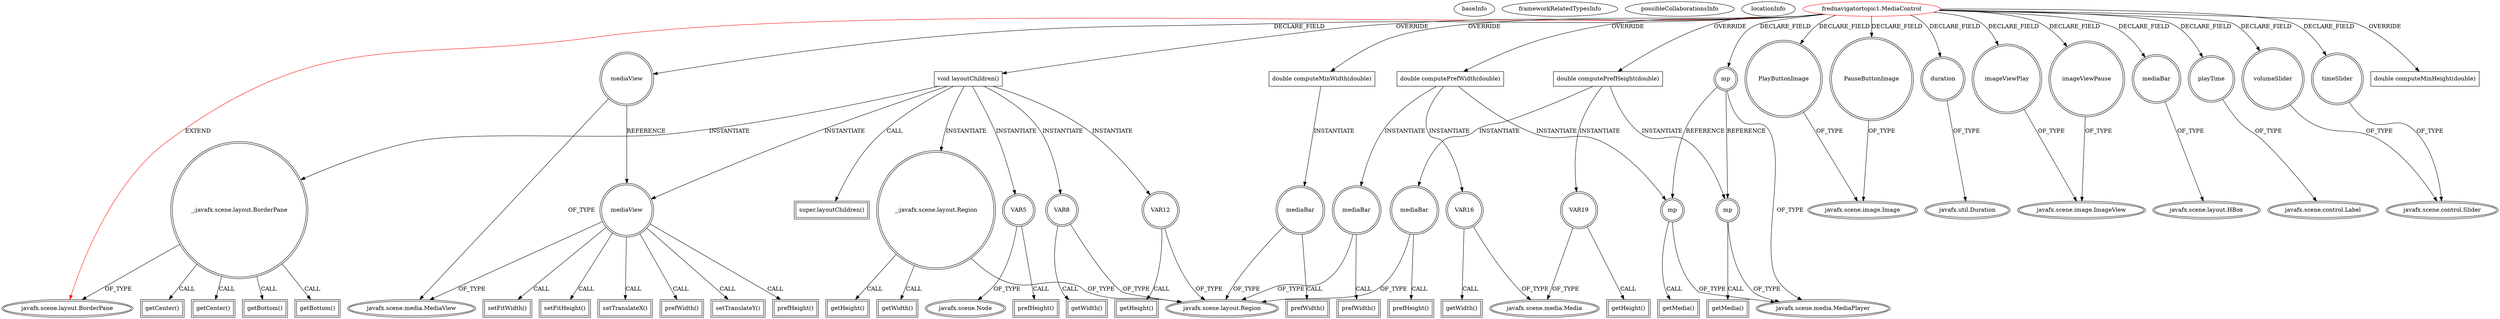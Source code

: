 digraph {
baseInfo[graphId=3232,category="extension_graph",isAnonymous=false,possibleRelation=false]
frameworkRelatedTypesInfo[0="javafx.scene.layout.BorderPane"]
possibleCollaborationsInfo[]
locationInfo[projectName="jackpaparian-FRED_Navigator_Classroom",filePath="/jackpaparian-FRED_Navigator_Classroom/FRED_Navigator_Classroom-master/JavaFX Code/FREDNavigatorTopic1/src/frednavigatortopic1/MediaControl.java",contextSignature="MediaControl",graphId="3232"]
0[label="frednavigatortopic1.MediaControl",vertexType="ROOT_CLIENT_CLASS_DECLARATION",isFrameworkType=false,color=red]
1[label="javafx.scene.layout.BorderPane",vertexType="FRAMEWORK_CLASS_TYPE",isFrameworkType=true,peripheries=2]
2[label="PauseButtonImage",vertexType="FIELD_DECLARATION",isFrameworkType=true,peripheries=2,shape=circle]
3[label="javafx.scene.image.Image",vertexType="FRAMEWORK_CLASS_TYPE",isFrameworkType=true,peripheries=2]
4[label="PlayButtonImage",vertexType="FIELD_DECLARATION",isFrameworkType=true,peripheries=2,shape=circle]
6[label="duration",vertexType="FIELD_DECLARATION",isFrameworkType=true,peripheries=2,shape=circle]
7[label="javafx.util.Duration",vertexType="FRAMEWORK_CLASS_TYPE",isFrameworkType=true,peripheries=2]
8[label="imageViewPause",vertexType="FIELD_DECLARATION",isFrameworkType=true,peripheries=2,shape=circle]
9[label="javafx.scene.image.ImageView",vertexType="FRAMEWORK_CLASS_TYPE",isFrameworkType=true,peripheries=2]
10[label="imageViewPlay",vertexType="FIELD_DECLARATION",isFrameworkType=true,peripheries=2,shape=circle]
12[label="mediaBar",vertexType="FIELD_DECLARATION",isFrameworkType=true,peripheries=2,shape=circle]
13[label="javafx.scene.layout.HBox",vertexType="FRAMEWORK_CLASS_TYPE",isFrameworkType=true,peripheries=2]
14[label="mediaView",vertexType="FIELD_DECLARATION",isFrameworkType=true,peripheries=2,shape=circle]
15[label="javafx.scene.media.MediaView",vertexType="FRAMEWORK_CLASS_TYPE",isFrameworkType=true,peripheries=2]
16[label="mp",vertexType="FIELD_DECLARATION",isFrameworkType=true,peripheries=2,shape=circle]
17[label="javafx.scene.media.MediaPlayer",vertexType="FRAMEWORK_CLASS_TYPE",isFrameworkType=true,peripheries=2]
18[label="playTime",vertexType="FIELD_DECLARATION",isFrameworkType=true,peripheries=2,shape=circle]
19[label="javafx.scene.control.Label",vertexType="FRAMEWORK_CLASS_TYPE",isFrameworkType=true,peripheries=2]
20[label="timeSlider",vertexType="FIELD_DECLARATION",isFrameworkType=true,peripheries=2,shape=circle]
21[label="javafx.scene.control.Slider",vertexType="FRAMEWORK_CLASS_TYPE",isFrameworkType=true,peripheries=2]
22[label="volumeSlider",vertexType="FIELD_DECLARATION",isFrameworkType=true,peripheries=2,shape=circle]
24[label="void layoutChildren()",vertexType="OVERRIDING_METHOD_DECLARATION",isFrameworkType=false,shape=box]
25[label="_:javafx.scene.layout.BorderPane",vertexType="VARIABLE_EXPRESION",isFrameworkType=true,peripheries=2,shape=circle]
26[label="getBottom()",vertexType="INSIDE_CALL",isFrameworkType=true,peripheries=2,shape=box]
28[label="mediaView",vertexType="VARIABLE_EXPRESION",isFrameworkType=true,peripheries=2,shape=circle]
29[label="setFitWidth()",vertexType="INSIDE_CALL",isFrameworkType=true,peripheries=2,shape=box]
31[label="_:javafx.scene.layout.Region",vertexType="VARIABLE_EXPRESION",isFrameworkType=true,peripheries=2,shape=circle]
33[label="javafx.scene.layout.Region",vertexType="FRAMEWORK_CLASS_TYPE",isFrameworkType=true,peripheries=2]
32[label="getWidth()",vertexType="INSIDE_CALL",isFrameworkType=true,peripheries=2,shape=box]
35[label="setFitHeight()",vertexType="INSIDE_CALL",isFrameworkType=true,peripheries=2,shape=box]
37[label="getHeight()",vertexType="INSIDE_CALL",isFrameworkType=true,peripheries=2,shape=box]
38[label="VAR5",vertexType="VARIABLE_EXPRESION",isFrameworkType=true,peripheries=2,shape=circle]
40[label="javafx.scene.Node",vertexType="FRAMEWORK_CLASS_TYPE",isFrameworkType=true,peripheries=2]
39[label="prefHeight()",vertexType="INSIDE_CALL",isFrameworkType=true,peripheries=2,shape=box]
42[label="getBottom()",vertexType="INSIDE_CALL",isFrameworkType=true,peripheries=2,shape=box]
43[label="super.layoutChildren()",vertexType="SUPER_CALL",isFrameworkType=true,peripheries=2,shape=box]
45[label="setTranslateX()",vertexType="INSIDE_CALL",isFrameworkType=true,peripheries=2,shape=box]
46[label="VAR8",vertexType="VARIABLE_EXPRESION",isFrameworkType=true,peripheries=2,shape=circle]
47[label="getWidth()",vertexType="INSIDE_CALL",isFrameworkType=true,peripheries=2,shape=box]
50[label="getCenter()",vertexType="INSIDE_CALL",isFrameworkType=true,peripheries=2,shape=box]
52[label="prefWidth()",vertexType="INSIDE_CALL",isFrameworkType=true,peripheries=2,shape=box]
54[label="setTranslateY()",vertexType="INSIDE_CALL",isFrameworkType=true,peripheries=2,shape=box]
55[label="VAR12",vertexType="VARIABLE_EXPRESION",isFrameworkType=true,peripheries=2,shape=circle]
56[label="getHeight()",vertexType="INSIDE_CALL",isFrameworkType=true,peripheries=2,shape=box]
59[label="getCenter()",vertexType="INSIDE_CALL",isFrameworkType=true,peripheries=2,shape=box]
61[label="prefHeight()",vertexType="INSIDE_CALL",isFrameworkType=true,peripheries=2,shape=box]
62[label="double computeMinWidth(double)",vertexType="OVERRIDING_METHOD_DECLARATION",isFrameworkType=false,shape=box]
63[label="mediaBar",vertexType="VARIABLE_EXPRESION",isFrameworkType=true,peripheries=2,shape=circle]
64[label="prefWidth()",vertexType="INSIDE_CALL",isFrameworkType=true,peripheries=2,shape=box]
66[label="double computeMinHeight(double)",vertexType="OVERRIDING_METHOD_DECLARATION",isFrameworkType=false,shape=box]
67[label="double computePrefWidth(double)",vertexType="OVERRIDING_METHOD_DECLARATION",isFrameworkType=false,shape=box]
68[label="VAR16",vertexType="VARIABLE_EXPRESION",isFrameworkType=true,peripheries=2,shape=circle]
70[label="javafx.scene.media.Media",vertexType="FRAMEWORK_CLASS_TYPE",isFrameworkType=true,peripheries=2]
69[label="getWidth()",vertexType="INSIDE_CALL",isFrameworkType=true,peripheries=2,shape=box]
71[label="mp",vertexType="VARIABLE_EXPRESION",isFrameworkType=true,peripheries=2,shape=circle]
72[label="getMedia()",vertexType="INSIDE_CALL",isFrameworkType=true,peripheries=2,shape=box]
74[label="mediaBar",vertexType="VARIABLE_EXPRESION",isFrameworkType=true,peripheries=2,shape=circle]
75[label="prefWidth()",vertexType="INSIDE_CALL",isFrameworkType=true,peripheries=2,shape=box]
77[label="double computePrefHeight(double)",vertexType="OVERRIDING_METHOD_DECLARATION",isFrameworkType=false,shape=box]
78[label="VAR19",vertexType="VARIABLE_EXPRESION",isFrameworkType=true,peripheries=2,shape=circle]
79[label="getHeight()",vertexType="INSIDE_CALL",isFrameworkType=true,peripheries=2,shape=box]
81[label="mp",vertexType="VARIABLE_EXPRESION",isFrameworkType=true,peripheries=2,shape=circle]
82[label="getMedia()",vertexType="INSIDE_CALL",isFrameworkType=true,peripheries=2,shape=box]
84[label="mediaBar",vertexType="VARIABLE_EXPRESION",isFrameworkType=true,peripheries=2,shape=circle]
85[label="prefHeight()",vertexType="INSIDE_CALL",isFrameworkType=true,peripheries=2,shape=box]
0->1[label="EXTEND",color=red]
0->2[label="DECLARE_FIELD"]
2->3[label="OF_TYPE"]
0->4[label="DECLARE_FIELD"]
4->3[label="OF_TYPE"]
0->6[label="DECLARE_FIELD"]
6->7[label="OF_TYPE"]
0->8[label="DECLARE_FIELD"]
8->9[label="OF_TYPE"]
0->10[label="DECLARE_FIELD"]
10->9[label="OF_TYPE"]
0->12[label="DECLARE_FIELD"]
12->13[label="OF_TYPE"]
0->14[label="DECLARE_FIELD"]
14->15[label="OF_TYPE"]
0->16[label="DECLARE_FIELD"]
16->17[label="OF_TYPE"]
0->18[label="DECLARE_FIELD"]
18->19[label="OF_TYPE"]
0->20[label="DECLARE_FIELD"]
20->21[label="OF_TYPE"]
0->22[label="DECLARE_FIELD"]
22->21[label="OF_TYPE"]
0->24[label="OVERRIDE"]
24->25[label="INSTANTIATE"]
25->1[label="OF_TYPE"]
25->26[label="CALL"]
24->28[label="INSTANTIATE"]
14->28[label="REFERENCE"]
28->15[label="OF_TYPE"]
28->29[label="CALL"]
24->31[label="INSTANTIATE"]
31->33[label="OF_TYPE"]
31->32[label="CALL"]
28->35[label="CALL"]
31->37[label="CALL"]
24->38[label="INSTANTIATE"]
38->40[label="OF_TYPE"]
38->39[label="CALL"]
25->42[label="CALL"]
24->43[label="CALL"]
28->45[label="CALL"]
24->46[label="INSTANTIATE"]
46->33[label="OF_TYPE"]
46->47[label="CALL"]
25->50[label="CALL"]
28->52[label="CALL"]
28->54[label="CALL"]
24->55[label="INSTANTIATE"]
55->33[label="OF_TYPE"]
55->56[label="CALL"]
25->59[label="CALL"]
28->61[label="CALL"]
0->62[label="OVERRIDE"]
62->63[label="INSTANTIATE"]
63->33[label="OF_TYPE"]
63->64[label="CALL"]
0->66[label="OVERRIDE"]
0->67[label="OVERRIDE"]
67->68[label="INSTANTIATE"]
68->70[label="OF_TYPE"]
68->69[label="CALL"]
67->71[label="INSTANTIATE"]
16->71[label="REFERENCE"]
71->17[label="OF_TYPE"]
71->72[label="CALL"]
67->74[label="INSTANTIATE"]
74->33[label="OF_TYPE"]
74->75[label="CALL"]
0->77[label="OVERRIDE"]
77->78[label="INSTANTIATE"]
78->70[label="OF_TYPE"]
78->79[label="CALL"]
77->81[label="INSTANTIATE"]
16->81[label="REFERENCE"]
81->17[label="OF_TYPE"]
81->82[label="CALL"]
77->84[label="INSTANTIATE"]
84->33[label="OF_TYPE"]
84->85[label="CALL"]
}
